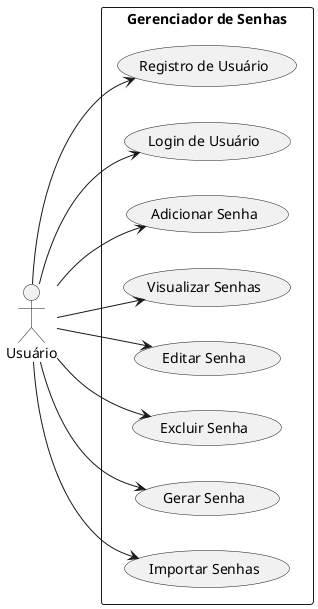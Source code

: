 @startuml catpsw
left to right direction
skinparam packageStyle rectangle

actor Usuário as User
rectangle "Gerenciador de Senhas" {
  usecase "Registro de Usuário" as UC001
  usecase "Login de Usuário" as UC002
  usecase "Adicionar Senha" as UC003
  usecase "Visualizar Senhas" as UC004
  usecase "Editar Senha" as UC005
  usecase "Excluir Senha" as UC006
  usecase "Gerar Senha" as UC007
  usecase "Importar Senhas" as UC008

  User --> UC001
  User --> UC002
  User --> UC003
  User --> UC004
  User --> UC005
  User --> UC006
  User --> UC007
  User --> UC008
}

@enduml
